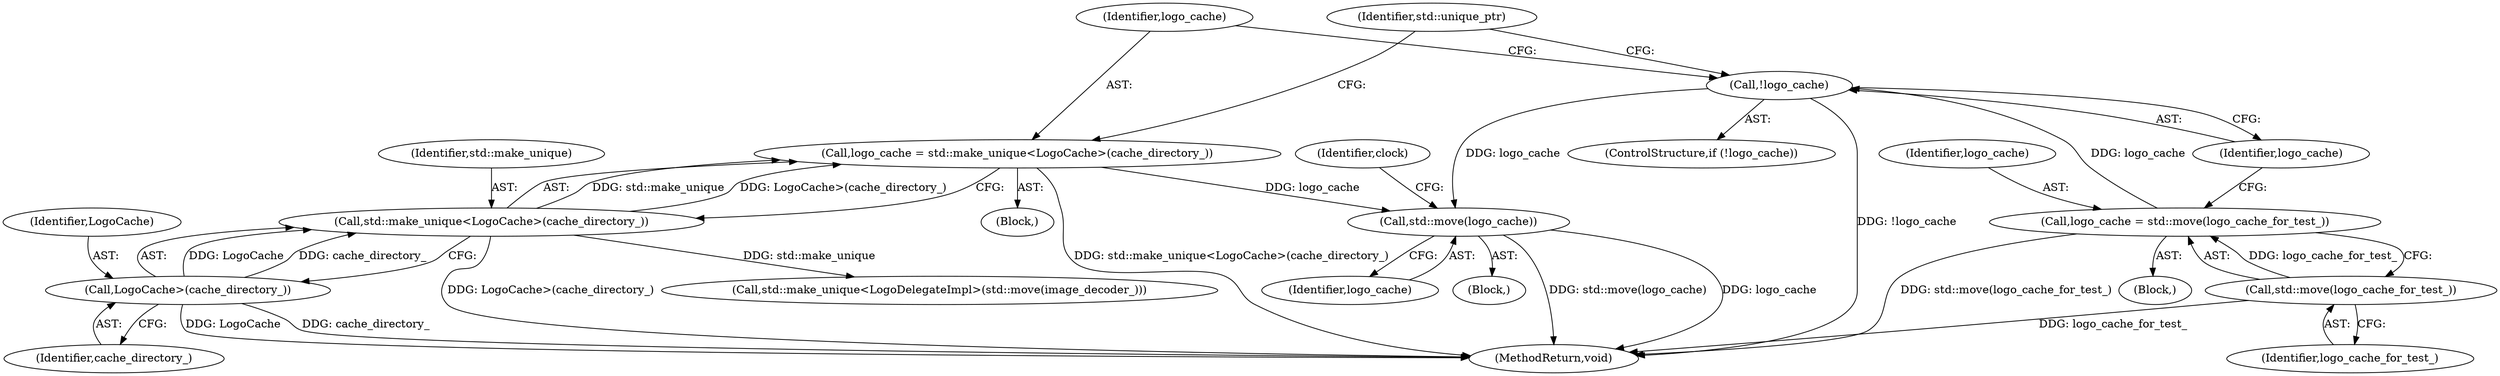 digraph "1_Chrome_deaa07bec5d105ffc546d37eba3da4cba341fc03_1@API" {
"1000262" [label="(Call,std::move(logo_cache))"];
"1000224" [label="(Call,!logo_cache)"];
"1000219" [label="(Call,logo_cache = std::move(logo_cache_for_test_))"];
"1000221" [label="(Call,std::move(logo_cache_for_test_))"];
"1000227" [label="(Call,logo_cache = std::make_unique<LogoCache>(cache_directory_))"];
"1000229" [label="(Call,std::make_unique<LogoCache>(cache_directory_))"];
"1000231" [label="(Call,LogoCache>(cache_directory_))"];
"1000224" [label="(Call,!logo_cache)"];
"1000220" [label="(Identifier,logo_cache)"];
"1000221" [label="(Call,std::move(logo_cache_for_test_))"];
"1000232" [label="(Identifier,LogoCache)"];
"1000223" [label="(ControlStructure,if (!logo_cache))"];
"1000222" [label="(Identifier,logo_cache_for_test_)"];
"1000225" [label="(Identifier,logo_cache)"];
"1000219" [label="(Call,logo_cache = std::move(logo_cache_for_test_))"];
"1000230" [label="(Identifier,std::make_unique)"];
"1000217" [label="(Block,)"];
"1000229" [label="(Call,std::make_unique<LogoCache>(cache_directory_))"];
"1000265" [label="(Identifier,clock)"];
"1000255" [label="(Call,std::make_unique<LogoDelegateImpl>(std::move(image_decoder_)))"];
"1000228" [label="(Identifier,logo_cache)"];
"1000233" [label="(Identifier,cache_directory_)"];
"1000263" [label="(Identifier,logo_cache)"];
"1000226" [label="(Block,)"];
"1000261" [label="(Block,)"];
"1000231" [label="(Call,LogoCache>(cache_directory_))"];
"1000262" [label="(Call,std::move(logo_cache))"];
"1000236" [label="(Identifier,std::unique_ptr)"];
"1000302" [label="(MethodReturn,void)"];
"1000227" [label="(Call,logo_cache = std::make_unique<LogoCache>(cache_directory_))"];
"1000262" -> "1000261"  [label="AST: "];
"1000262" -> "1000263"  [label="CFG: "];
"1000263" -> "1000262"  [label="AST: "];
"1000265" -> "1000262"  [label="CFG: "];
"1000262" -> "1000302"  [label="DDG: logo_cache"];
"1000262" -> "1000302"  [label="DDG: std::move(logo_cache)"];
"1000224" -> "1000262"  [label="DDG: logo_cache"];
"1000227" -> "1000262"  [label="DDG: logo_cache"];
"1000224" -> "1000223"  [label="AST: "];
"1000224" -> "1000225"  [label="CFG: "];
"1000225" -> "1000224"  [label="AST: "];
"1000228" -> "1000224"  [label="CFG: "];
"1000236" -> "1000224"  [label="CFG: "];
"1000224" -> "1000302"  [label="DDG: !logo_cache"];
"1000219" -> "1000224"  [label="DDG: logo_cache"];
"1000219" -> "1000217"  [label="AST: "];
"1000219" -> "1000221"  [label="CFG: "];
"1000220" -> "1000219"  [label="AST: "];
"1000221" -> "1000219"  [label="AST: "];
"1000225" -> "1000219"  [label="CFG: "];
"1000219" -> "1000302"  [label="DDG: std::move(logo_cache_for_test_)"];
"1000221" -> "1000219"  [label="DDG: logo_cache_for_test_"];
"1000221" -> "1000222"  [label="CFG: "];
"1000222" -> "1000221"  [label="AST: "];
"1000221" -> "1000302"  [label="DDG: logo_cache_for_test_"];
"1000227" -> "1000226"  [label="AST: "];
"1000227" -> "1000229"  [label="CFG: "];
"1000228" -> "1000227"  [label="AST: "];
"1000229" -> "1000227"  [label="AST: "];
"1000236" -> "1000227"  [label="CFG: "];
"1000227" -> "1000302"  [label="DDG: std::make_unique<LogoCache>(cache_directory_)"];
"1000229" -> "1000227"  [label="DDG: std::make_unique"];
"1000229" -> "1000227"  [label="DDG: LogoCache>(cache_directory_)"];
"1000229" -> "1000231"  [label="CFG: "];
"1000230" -> "1000229"  [label="AST: "];
"1000231" -> "1000229"  [label="AST: "];
"1000229" -> "1000302"  [label="DDG: LogoCache>(cache_directory_)"];
"1000231" -> "1000229"  [label="DDG: LogoCache"];
"1000231" -> "1000229"  [label="DDG: cache_directory_"];
"1000229" -> "1000255"  [label="DDG: std::make_unique"];
"1000231" -> "1000233"  [label="CFG: "];
"1000232" -> "1000231"  [label="AST: "];
"1000233" -> "1000231"  [label="AST: "];
"1000231" -> "1000302"  [label="DDG: cache_directory_"];
"1000231" -> "1000302"  [label="DDG: LogoCache"];
}
